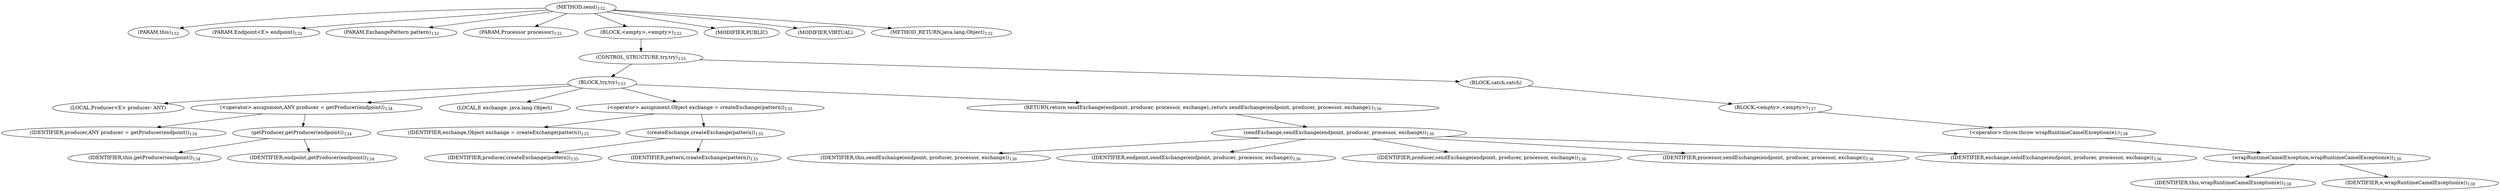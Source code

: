 digraph "send" {  
"228" [label = <(METHOD,send)<SUB>132</SUB>> ]
"16" [label = <(PARAM,this)<SUB>132</SUB>> ]
"229" [label = <(PARAM,Endpoint&lt;E&gt; endpoint)<SUB>132</SUB>> ]
"230" [label = <(PARAM,ExchangePattern pattern)<SUB>132</SUB>> ]
"231" [label = <(PARAM,Processor processor)<SUB>132</SUB>> ]
"232" [label = <(BLOCK,&lt;empty&gt;,&lt;empty&gt;)<SUB>132</SUB>> ]
"233" [label = <(CONTROL_STRUCTURE,try,try)<SUB>133</SUB>> ]
"234" [label = <(BLOCK,try,try)<SUB>133</SUB>> ]
"235" [label = <(LOCAL,Producer&lt;E&gt; producer: ANY)> ]
"236" [label = <(&lt;operator&gt;.assignment,ANY producer = getProducer(endpoint))<SUB>134</SUB>> ]
"237" [label = <(IDENTIFIER,producer,ANY producer = getProducer(endpoint))<SUB>134</SUB>> ]
"238" [label = <(getProducer,getProducer(endpoint))<SUB>134</SUB>> ]
"15" [label = <(IDENTIFIER,this,getProducer(endpoint))<SUB>134</SUB>> ]
"239" [label = <(IDENTIFIER,endpoint,getProducer(endpoint))<SUB>134</SUB>> ]
"240" [label = <(LOCAL,E exchange: java.lang.Object)> ]
"241" [label = <(&lt;operator&gt;.assignment,Object exchange = createExchange(pattern))<SUB>135</SUB>> ]
"242" [label = <(IDENTIFIER,exchange,Object exchange = createExchange(pattern))<SUB>135</SUB>> ]
"243" [label = <(createExchange,createExchange(pattern))<SUB>135</SUB>> ]
"244" [label = <(IDENTIFIER,producer,createExchange(pattern))<SUB>135</SUB>> ]
"245" [label = <(IDENTIFIER,pattern,createExchange(pattern))<SUB>135</SUB>> ]
"246" [label = <(RETURN,return sendExchange(endpoint, producer, processor, exchange);,return sendExchange(endpoint, producer, processor, exchange);)<SUB>136</SUB>> ]
"247" [label = <(sendExchange,sendExchange(endpoint, producer, processor, exchange))<SUB>136</SUB>> ]
"17" [label = <(IDENTIFIER,this,sendExchange(endpoint, producer, processor, exchange))<SUB>136</SUB>> ]
"248" [label = <(IDENTIFIER,endpoint,sendExchange(endpoint, producer, processor, exchange))<SUB>136</SUB>> ]
"249" [label = <(IDENTIFIER,producer,sendExchange(endpoint, producer, processor, exchange))<SUB>136</SUB>> ]
"250" [label = <(IDENTIFIER,processor,sendExchange(endpoint, producer, processor, exchange))<SUB>136</SUB>> ]
"251" [label = <(IDENTIFIER,exchange,sendExchange(endpoint, producer, processor, exchange))<SUB>136</SUB>> ]
"252" [label = <(BLOCK,catch,catch)> ]
"253" [label = <(BLOCK,&lt;empty&gt;,&lt;empty&gt;)<SUB>137</SUB>> ]
"254" [label = <(&lt;operator&gt;.throw,throw wrapRuntimeCamelException(e);)<SUB>138</SUB>> ]
"255" [label = <(wrapRuntimeCamelException,wrapRuntimeCamelException(e))<SUB>138</SUB>> ]
"18" [label = <(IDENTIFIER,this,wrapRuntimeCamelException(e))<SUB>138</SUB>> ]
"256" [label = <(IDENTIFIER,e,wrapRuntimeCamelException(e))<SUB>138</SUB>> ]
"257" [label = <(MODIFIER,PUBLIC)> ]
"258" [label = <(MODIFIER,VIRTUAL)> ]
"259" [label = <(METHOD_RETURN,java.lang.Object)<SUB>132</SUB>> ]
  "228" -> "16" 
  "228" -> "229" 
  "228" -> "230" 
  "228" -> "231" 
  "228" -> "232" 
  "228" -> "257" 
  "228" -> "258" 
  "228" -> "259" 
  "232" -> "233" 
  "233" -> "234" 
  "233" -> "252" 
  "234" -> "235" 
  "234" -> "236" 
  "234" -> "240" 
  "234" -> "241" 
  "234" -> "246" 
  "236" -> "237" 
  "236" -> "238" 
  "238" -> "15" 
  "238" -> "239" 
  "241" -> "242" 
  "241" -> "243" 
  "243" -> "244" 
  "243" -> "245" 
  "246" -> "247" 
  "247" -> "17" 
  "247" -> "248" 
  "247" -> "249" 
  "247" -> "250" 
  "247" -> "251" 
  "252" -> "253" 
  "253" -> "254" 
  "254" -> "255" 
  "255" -> "18" 
  "255" -> "256" 
}
